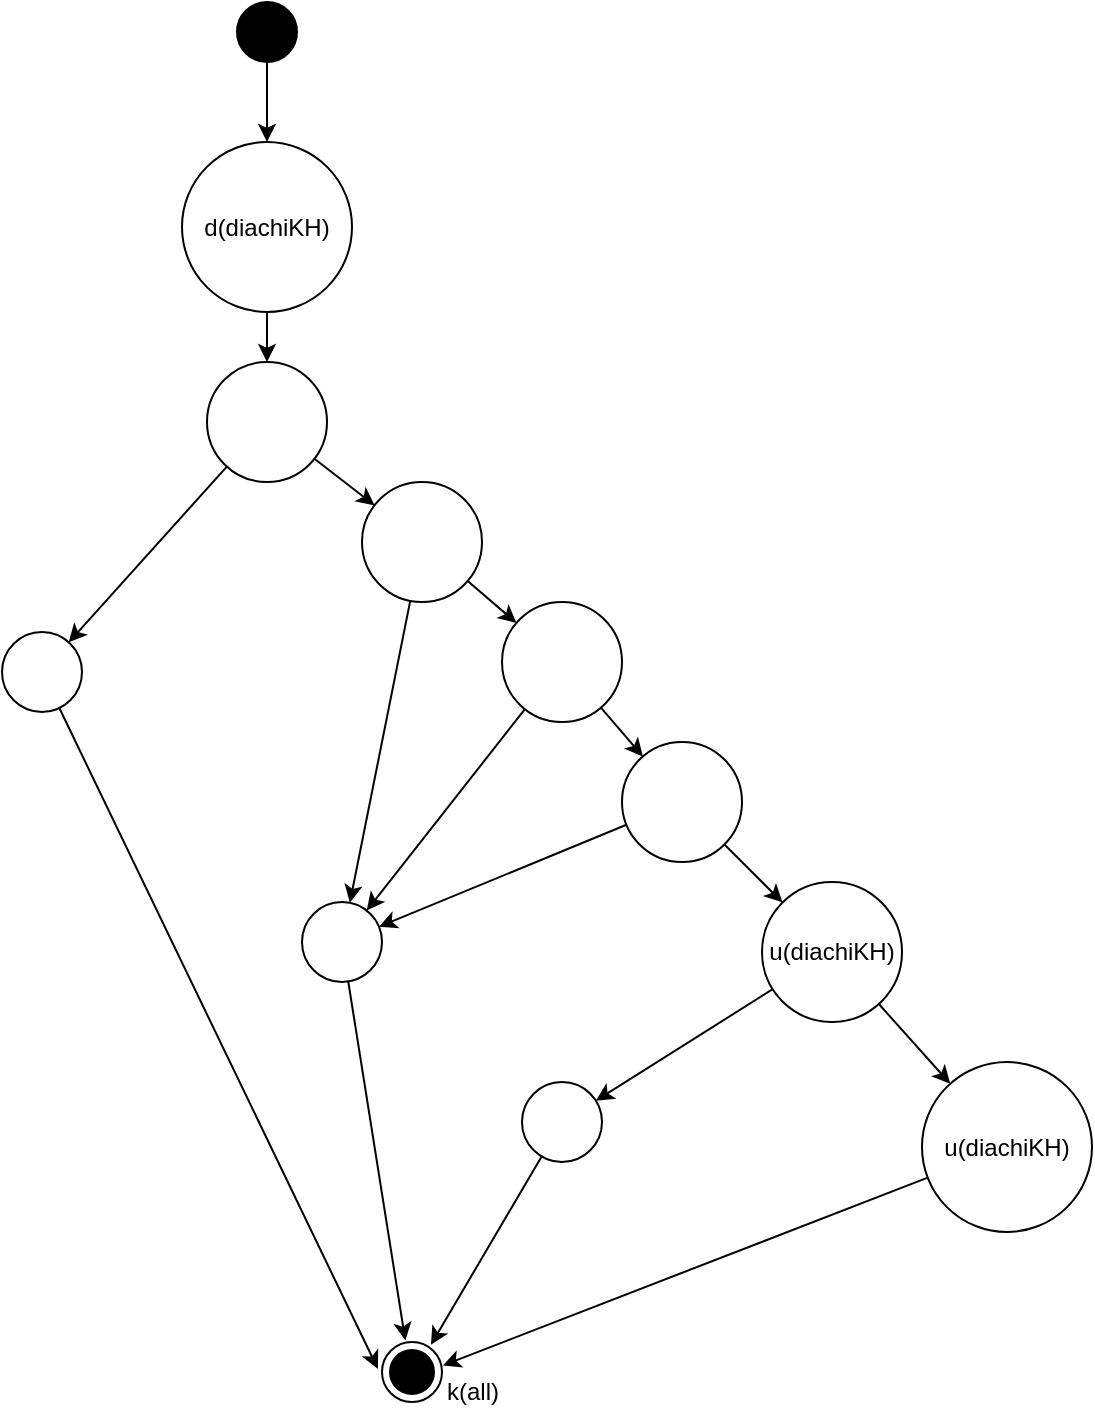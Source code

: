 <mxfile version="25.0.3" pages="4">
  <diagram id="HT4gBM5k6EM0QCJGCTTb" name="Page-2">
    <mxGraphModel dx="1858" dy="1028" grid="1" gridSize="10" guides="1" tooltips="1" connect="1" arrows="1" fold="1" page="1" pageScale="1" pageWidth="3300" pageHeight="4681" math="0" shadow="0">
      <root>
        <mxCell id="0" />
        <mxCell id="1" parent="0" />
        <mxCell id="9Lhq6CNGo00cU0peFySH-1" style="edgeStyle=orthogonalEdgeStyle;rounded=0;orthogonalLoop=1;jettySize=auto;html=1;entryX=0.5;entryY=0;entryDx=0;entryDy=0;" parent="1" source="9Lhq6CNGo00cU0peFySH-2" target="9Lhq6CNGo00cU0peFySH-4" edge="1">
          <mxGeometry relative="1" as="geometry" />
        </mxCell>
        <mxCell id="9Lhq6CNGo00cU0peFySH-2" value="" style="ellipse;fillColor=strokeColor;fontSize=11;labelPosition=left;verticalLabelPosition=middle;align=right;verticalAlign=middle;spacingRight=7;" parent="1" vertex="1">
          <mxGeometry x="797.5" y="180" width="30" height="30" as="geometry" />
        </mxCell>
        <mxCell id="9Lhq6CNGo00cU0peFySH-3" style="edgeStyle=orthogonalEdgeStyle;rounded=0;orthogonalLoop=1;jettySize=auto;html=1;exitX=0.5;exitY=1;exitDx=0;exitDy=0;entryX=0.5;entryY=0;entryDx=0;entryDy=0;" parent="1" source="9Lhq6CNGo00cU0peFySH-4" target="9Lhq6CNGo00cU0peFySH-7" edge="1">
          <mxGeometry relative="1" as="geometry" />
        </mxCell>
        <mxCell id="9Lhq6CNGo00cU0peFySH-4" value="d(diachiKH)" style="ellipse;whiteSpace=wrap;html=1;aspect=fixed;" parent="1" vertex="1">
          <mxGeometry x="770" y="250" width="85" height="85" as="geometry" />
        </mxCell>
        <mxCell id="9Lhq6CNGo00cU0peFySH-5" value="" style="rounded=0;orthogonalLoop=1;jettySize=auto;html=1;" parent="1" source="9Lhq6CNGo00cU0peFySH-7" target="9Lhq6CNGo00cU0peFySH-9" edge="1">
          <mxGeometry relative="1" as="geometry" />
        </mxCell>
        <mxCell id="9Lhq6CNGo00cU0peFySH-6" value="" style="rounded=0;orthogonalLoop=1;jettySize=auto;html=1;" parent="1" source="9Lhq6CNGo00cU0peFySH-7" target="9Lhq6CNGo00cU0peFySH-16" edge="1">
          <mxGeometry relative="1" as="geometry" />
        </mxCell>
        <mxCell id="9Lhq6CNGo00cU0peFySH-7" value="" style="ellipse;whiteSpace=wrap;html=1;aspect=fixed;" parent="1" vertex="1">
          <mxGeometry x="782.5" y="360" width="60" height="60" as="geometry" />
        </mxCell>
        <mxCell id="9Lhq6CNGo00cU0peFySH-8" value="" style="rounded=0;orthogonalLoop=1;jettySize=auto;html=1;entryX=-0.068;entryY=0.45;entryDx=0;entryDy=0;entryPerimeter=0;" parent="1" source="9Lhq6CNGo00cU0peFySH-9" target="9Lhq6CNGo00cU0peFySH-34" edge="1">
          <mxGeometry relative="1" as="geometry">
            <mxPoint x="795" y="760" as="targetPoint" />
          </mxGeometry>
        </mxCell>
        <mxCell id="9Lhq6CNGo00cU0peFySH-9" value="" style="ellipse;whiteSpace=wrap;html=1;aspect=fixed;" parent="1" vertex="1">
          <mxGeometry x="680" y="495" width="40" height="40" as="geometry" />
        </mxCell>
        <mxCell id="9Lhq6CNGo00cU0peFySH-14" value="" style="rounded=0;orthogonalLoop=1;jettySize=auto;html=1;" parent="1" source="9Lhq6CNGo00cU0peFySH-16" target="9Lhq6CNGo00cU0peFySH-18" edge="1">
          <mxGeometry relative="1" as="geometry" />
        </mxCell>
        <mxCell id="9Lhq6CNGo00cU0peFySH-15" value="" style="rounded=0;orthogonalLoop=1;jettySize=auto;html=1;" parent="1" source="9Lhq6CNGo00cU0peFySH-16" target="eaFx54Nm_vmht1-EFbct-1" edge="1">
          <mxGeometry relative="1" as="geometry" />
        </mxCell>
        <mxCell id="9Lhq6CNGo00cU0peFySH-16" value="" style="ellipse;whiteSpace=wrap;html=1;aspect=fixed;" parent="1" vertex="1">
          <mxGeometry x="860" y="420" width="60" height="60" as="geometry" />
        </mxCell>
        <mxCell id="9Lhq6CNGo00cU0peFySH-17" value="" style="rounded=0;orthogonalLoop=1;jettySize=auto;html=1;entryX=0.389;entryY=-0.026;entryDx=0;entryDy=0;entryPerimeter=0;" parent="1" source="9Lhq6CNGo00cU0peFySH-18" target="9Lhq6CNGo00cU0peFySH-34" edge="1">
          <mxGeometry relative="1" as="geometry">
            <mxPoint x="800.858" y="745.858" as="targetPoint" />
          </mxGeometry>
        </mxCell>
        <mxCell id="9Lhq6CNGo00cU0peFySH-18" value="" style="ellipse;whiteSpace=wrap;html=1;aspect=fixed;" parent="1" vertex="1">
          <mxGeometry x="830" y="630" width="40" height="40" as="geometry" />
        </mxCell>
        <mxCell id="9Lhq6CNGo00cU0peFySH-23" value="" style="rounded=0;orthogonalLoop=1;jettySize=auto;html=1;" parent="1" source="9Lhq6CNGo00cU0peFySH-25" target="9Lhq6CNGo00cU0peFySH-27" edge="1">
          <mxGeometry relative="1" as="geometry" />
        </mxCell>
        <mxCell id="9Lhq6CNGo00cU0peFySH-24" value="" style="rounded=0;orthogonalLoop=1;jettySize=auto;html=1;" parent="1" source="9Lhq6CNGo00cU0peFySH-25" target="9Lhq6CNGo00cU0peFySH-39" edge="1">
          <mxGeometry relative="1" as="geometry">
            <mxPoint x="1062.807" y="579.782" as="targetPoint" />
          </mxGeometry>
        </mxCell>
        <mxCell id="9Lhq6CNGo00cU0peFySH-25" value="u(diachiKH)" style="ellipse;whiteSpace=wrap;html=1;aspect=fixed;" parent="1" vertex="1">
          <mxGeometry x="1060" y="620" width="70" height="70" as="geometry" />
        </mxCell>
        <mxCell id="9Lhq6CNGo00cU0peFySH-26" value="" style="rounded=0;orthogonalLoop=1;jettySize=auto;html=1;entryX=0.816;entryY=0.046;entryDx=0;entryDy=0;entryPerimeter=0;" parent="1" source="9Lhq6CNGo00cU0peFySH-27" target="9Lhq6CNGo00cU0peFySH-34" edge="1">
          <mxGeometry relative="1" as="geometry">
            <mxPoint x="815" y="740" as="targetPoint" />
          </mxGeometry>
        </mxCell>
        <mxCell id="9Lhq6CNGo00cU0peFySH-27" value="" style="ellipse;whiteSpace=wrap;html=1;aspect=fixed;" parent="1" vertex="1">
          <mxGeometry x="940" y="720" width="40" height="40" as="geometry" />
        </mxCell>
        <mxCell id="9Lhq6CNGo00cU0peFySH-33" style="rounded=0;orthogonalLoop=1;jettySize=auto;html=1;entryX=1.015;entryY=0.391;entryDx=0;entryDy=0;entryPerimeter=0;" parent="1" source="9Lhq6CNGo00cU0peFySH-39" target="9Lhq6CNGo00cU0peFySH-34" edge="1">
          <mxGeometry relative="1" as="geometry">
            <mxPoint x="1080" y="610" as="sourcePoint" />
            <mxPoint x="829.142" y="745.858" as="targetPoint" />
          </mxGeometry>
        </mxCell>
        <mxCell id="9Lhq6CNGo00cU0peFySH-34" value="" style="ellipse;html=1;shape=endState;fillColor=strokeColor;fontSize=11;labelPosition=left;verticalLabelPosition=middle;align=right;verticalAlign=middle;spacingRight=7;" parent="1" vertex="1">
          <mxGeometry x="870" y="850" width="30" height="30" as="geometry" />
        </mxCell>
        <mxCell id="9Lhq6CNGo00cU0peFySH-39" value="u(diachiKH)" style="ellipse;whiteSpace=wrap;html=1;aspect=fixed;" parent="1" vertex="1">
          <mxGeometry x="1140" y="710" width="85" height="85" as="geometry" />
        </mxCell>
        <mxCell id="9Lhq6CNGo00cU0peFySH-40" value="k(all)" style="text;html=1;align=center;verticalAlign=middle;resizable=0;points=[];autosize=1;strokeColor=none;fillColor=none;" parent="1" vertex="1">
          <mxGeometry x="890" y="860" width="50" height="30" as="geometry" />
        </mxCell>
        <mxCell id="eaFx54Nm_vmht1-EFbct-3" style="rounded=0;orthogonalLoop=1;jettySize=auto;html=1;" edge="1" parent="1" source="eaFx54Nm_vmht1-EFbct-1" target="eaFx54Nm_vmht1-EFbct-2">
          <mxGeometry relative="1" as="geometry" />
        </mxCell>
        <mxCell id="eaFx54Nm_vmht1-EFbct-4" style="rounded=0;orthogonalLoop=1;jettySize=auto;html=1;" edge="1" parent="1" source="eaFx54Nm_vmht1-EFbct-1" target="9Lhq6CNGo00cU0peFySH-18">
          <mxGeometry relative="1" as="geometry" />
        </mxCell>
        <mxCell id="eaFx54Nm_vmht1-EFbct-1" value="" style="ellipse;whiteSpace=wrap;html=1;aspect=fixed;" vertex="1" parent="1">
          <mxGeometry x="930" y="480" width="60" height="60" as="geometry" />
        </mxCell>
        <mxCell id="eaFx54Nm_vmht1-EFbct-5" style="rounded=0;orthogonalLoop=1;jettySize=auto;html=1;" edge="1" parent="1" source="eaFx54Nm_vmht1-EFbct-2" target="9Lhq6CNGo00cU0peFySH-18">
          <mxGeometry relative="1" as="geometry" />
        </mxCell>
        <mxCell id="eaFx54Nm_vmht1-EFbct-6" style="rounded=0;orthogonalLoop=1;jettySize=auto;html=1;" edge="1" parent="1" source="eaFx54Nm_vmht1-EFbct-2" target="9Lhq6CNGo00cU0peFySH-25">
          <mxGeometry relative="1" as="geometry" />
        </mxCell>
        <mxCell id="eaFx54Nm_vmht1-EFbct-2" value="" style="ellipse;whiteSpace=wrap;html=1;aspect=fixed;" vertex="1" parent="1">
          <mxGeometry x="990" y="550" width="60" height="60" as="geometry" />
        </mxCell>
      </root>
    </mxGraphModel>
  </diagram>
  <diagram name="Page-1" id="0XRDkxaGJ8MRRmCMOCM4">
    <mxGraphModel dx="929" dy="514" grid="1" gridSize="10" guides="1" tooltips="1" connect="1" arrows="1" fold="1" page="1" pageScale="1" pageWidth="3300" pageHeight="4681" math="0" shadow="0">
      <root>
        <mxCell id="0" />
        <mxCell id="1" parent="0" />
        <mxCell id="SDcvAr6CtPs48peLbvJb-33" style="edgeStyle=orthogonalEdgeStyle;rounded=0;orthogonalLoop=1;jettySize=auto;html=1;entryX=0.5;entryY=0;entryDx=0;entryDy=0;" parent="1" source="SDcvAr6CtPs48peLbvJb-3" target="SDcvAr6CtPs48peLbvJb-9" edge="1">
          <mxGeometry relative="1" as="geometry" />
        </mxCell>
        <mxCell id="SDcvAr6CtPs48peLbvJb-3" value="" style="ellipse;fillColor=strokeColor;fontSize=11;labelPosition=left;verticalLabelPosition=middle;align=right;verticalAlign=middle;spacingRight=7;" parent="1" vertex="1">
          <mxGeometry x="1100" y="360" width="30" height="30" as="geometry" />
        </mxCell>
        <mxCell id="SDcvAr6CtPs48peLbvJb-34" style="edgeStyle=orthogonalEdgeStyle;rounded=0;orthogonalLoop=1;jettySize=auto;html=1;exitX=0.5;exitY=1;exitDx=0;exitDy=0;entryX=0.5;entryY=0;entryDx=0;entryDy=0;" parent="1" source="SDcvAr6CtPs48peLbvJb-9" target="SDcvAr6CtPs48peLbvJb-10" edge="1">
          <mxGeometry relative="1" as="geometry" />
        </mxCell>
        <mxCell id="SDcvAr6CtPs48peLbvJb-9" value="1" style="ellipse;whiteSpace=wrap;html=1;aspect=fixed;" parent="1" vertex="1">
          <mxGeometry x="1095" y="420" width="40" height="40" as="geometry" />
        </mxCell>
        <mxCell id="SDcvAr6CtPs48peLbvJb-36" value="" style="rounded=0;orthogonalLoop=1;jettySize=auto;html=1;" parent="1" source="SDcvAr6CtPs48peLbvJb-10" target="SDcvAr6CtPs48peLbvJb-35" edge="1">
          <mxGeometry relative="1" as="geometry" />
        </mxCell>
        <mxCell id="SDcvAr6CtPs48peLbvJb-50" value="" style="rounded=0;orthogonalLoop=1;jettySize=auto;html=1;" parent="1" source="SDcvAr6CtPs48peLbvJb-10" target="SDcvAr6CtPs48peLbvJb-49" edge="1">
          <mxGeometry relative="1" as="geometry" />
        </mxCell>
        <mxCell id="SDcvAr6CtPs48peLbvJb-10" value="2" style="ellipse;whiteSpace=wrap;html=1;aspect=fixed;" parent="1" vertex="1">
          <mxGeometry x="1095" y="490" width="40" height="40" as="geometry" />
        </mxCell>
        <mxCell id="SDcvAr6CtPs48peLbvJb-38" value="" style="rounded=0;orthogonalLoop=1;jettySize=auto;html=1;" parent="1" source="SDcvAr6CtPs48peLbvJb-35" target="SDcvAr6CtPs48peLbvJb-37" edge="1">
          <mxGeometry relative="1" as="geometry" />
        </mxCell>
        <mxCell id="SDcvAr6CtPs48peLbvJb-35" value="3" style="ellipse;whiteSpace=wrap;html=1;aspect=fixed;" parent="1" vertex="1">
          <mxGeometry x="1040" y="550" width="40" height="40" as="geometry" />
        </mxCell>
        <mxCell id="SDcvAr6CtPs48peLbvJb-44" style="rounded=0;orthogonalLoop=1;jettySize=auto;html=1;exitX=0.5;exitY=1;exitDx=0;exitDy=0;entryX=0;entryY=0.5;entryDx=0;entryDy=0;" parent="1" source="SDcvAr6CtPs48peLbvJb-47" target="-h0Y0pHWeZBDXQHOa-4n-2" edge="1">
          <mxGeometry relative="1" as="geometry">
            <mxPoint x="1104.393" y="935.607" as="targetPoint" />
          </mxGeometry>
        </mxCell>
        <mxCell id="SDcvAr6CtPs48peLbvJb-48" value="" style="rounded=0;orthogonalLoop=1;jettySize=auto;html=1;" parent="1" source="SDcvAr6CtPs48peLbvJb-37" target="SDcvAr6CtPs48peLbvJb-47" edge="1">
          <mxGeometry relative="1" as="geometry" />
        </mxCell>
        <mxCell id="SDcvAr6CtPs48peLbvJb-37" value="4" style="ellipse;whiteSpace=wrap;html=1;aspect=fixed;" parent="1" vertex="1">
          <mxGeometry x="1000" y="630" width="40" height="40" as="geometry" />
        </mxCell>
        <mxCell id="SDcvAr6CtPs48peLbvJb-47" value="5" style="ellipse;whiteSpace=wrap;html=1;aspect=fixed;" parent="1" vertex="1">
          <mxGeometry x="960" y="730" width="40" height="40" as="geometry" />
        </mxCell>
        <mxCell id="SDcvAr6CtPs48peLbvJb-59" value="" style="rounded=0;orthogonalLoop=1;jettySize=auto;html=1;entryX=0;entryY=0;entryDx=0;entryDy=0;" parent="1" source="SDcvAr6CtPs48peLbvJb-49" target="ilJLZfLIQpq3Y_imQJ0e-9" edge="1">
          <mxGeometry relative="1" as="geometry">
            <mxPoint x="1225.858" y="605.858" as="targetPoint" />
          </mxGeometry>
        </mxCell>
        <mxCell id="ilJLZfLIQpq3Y_imQJ0e-3" style="rounded=0;orthogonalLoop=1;jettySize=auto;html=1;entryX=0.34;entryY=0.009;entryDx=0;entryDy=0;entryPerimeter=0;" edge="1" parent="1" source="SDcvAr6CtPs48peLbvJb-49" target="ilJLZfLIQpq3Y_imQJ0e-1">
          <mxGeometry relative="1" as="geometry" />
        </mxCell>
        <mxCell id="SDcvAr6CtPs48peLbvJb-49" value="6" style="ellipse;whiteSpace=wrap;html=1;aspect=fixed;" parent="1" vertex="1">
          <mxGeometry x="1160" y="540" width="40" height="40" as="geometry" />
        </mxCell>
        <mxCell id="-h0Y0pHWeZBDXQHOa-4n-1" value="" style="ellipse;html=1;shape=endState;fillColor=strokeColor;fontSize=11;labelPosition=left;verticalLabelPosition=middle;align=right;verticalAlign=middle;spacingRight=7;" parent="1" vertex="1">
          <mxGeometry x="1115" y="1120" width="30" height="30" as="geometry" />
        </mxCell>
        <mxCell id="-h0Y0pHWeZBDXQHOa-4n-3" style="rounded=0;orthogonalLoop=1;jettySize=auto;html=1;" parent="1" source="-h0Y0pHWeZBDXQHOa-4n-2" target="-h0Y0pHWeZBDXQHOa-4n-1" edge="1">
          <mxGeometry relative="1" as="geometry" />
        </mxCell>
        <mxCell id="-h0Y0pHWeZBDXQHOa-4n-2" value="17" style="ellipse;whiteSpace=wrap;html=1;aspect=fixed;" parent="1" vertex="1">
          <mxGeometry x="1110" y="1040" width="40" height="40" as="geometry" />
        </mxCell>
        <mxCell id="ilJLZfLIQpq3Y_imQJ0e-4" style="rounded=0;orthogonalLoop=1;jettySize=auto;html=1;entryX=0.5;entryY=0;entryDx=0;entryDy=0;" edge="1" parent="1" source="ilJLZfLIQpq3Y_imQJ0e-1" target="ilJLZfLIQpq3Y_imQJ0e-2">
          <mxGeometry relative="1" as="geometry" />
        </mxCell>
        <mxCell id="ilJLZfLIQpq3Y_imQJ0e-1" value="9" style="ellipse;whiteSpace=wrap;html=1;aspect=fixed;" vertex="1" parent="1">
          <mxGeometry x="1100" y="730" width="40" height="40" as="geometry" />
        </mxCell>
        <mxCell id="ilJLZfLIQpq3Y_imQJ0e-7" style="rounded=0;orthogonalLoop=1;jettySize=auto;html=1;entryX=0.5;entryY=0;entryDx=0;entryDy=0;" edge="1" parent="1" source="ilJLZfLIQpq3Y_imQJ0e-2" target="ilJLZfLIQpq3Y_imQJ0e-5">
          <mxGeometry relative="1" as="geometry" />
        </mxCell>
        <mxCell id="ilJLZfLIQpq3Y_imQJ0e-2" value="10" style="ellipse;whiteSpace=wrap;html=1;aspect=fixed;" vertex="1" parent="1">
          <mxGeometry x="1100" y="810" width="40" height="40" as="geometry" />
        </mxCell>
        <mxCell id="ilJLZfLIQpq3Y_imQJ0e-8" style="rounded=0;orthogonalLoop=1;jettySize=auto;html=1;entryX=0.304;entryY=-0.037;entryDx=0;entryDy=0;entryPerimeter=0;" edge="1" parent="1" source="ilJLZfLIQpq3Y_imQJ0e-5" target="-h0Y0pHWeZBDXQHOa-4n-2">
          <mxGeometry relative="1" as="geometry" />
        </mxCell>
        <mxCell id="ilJLZfLIQpq3Y_imQJ0e-5" value="11" style="ellipse;whiteSpace=wrap;html=1;aspect=fixed;" vertex="1" parent="1">
          <mxGeometry x="1100" y="890" width="40" height="40" as="geometry" />
        </mxCell>
        <mxCell id="ilJLZfLIQpq3Y_imQJ0e-10" style="rounded=0;orthogonalLoop=1;jettySize=auto;html=1;entryX=1;entryY=0;entryDx=0;entryDy=0;" edge="1" parent="1" source="ilJLZfLIQpq3Y_imQJ0e-9" target="ilJLZfLIQpq3Y_imQJ0e-1">
          <mxGeometry relative="1" as="geometry" />
        </mxCell>
        <mxCell id="ilJLZfLIQpq3Y_imQJ0e-12" style="rounded=0;orthogonalLoop=1;jettySize=auto;html=1;entryX=0;entryY=0;entryDx=0;entryDy=0;" edge="1" parent="1" source="ilJLZfLIQpq3Y_imQJ0e-9" target="ilJLZfLIQpq3Y_imQJ0e-11">
          <mxGeometry relative="1" as="geometry" />
        </mxCell>
        <mxCell id="ilJLZfLIQpq3Y_imQJ0e-9" value="7" style="ellipse;whiteSpace=wrap;html=1;aspect=fixed;" vertex="1" parent="1">
          <mxGeometry x="1220" y="600" width="40" height="40" as="geometry" />
        </mxCell>
        <mxCell id="ilJLZfLIQpq3Y_imQJ0e-13" style="rounded=0;orthogonalLoop=1;jettySize=auto;html=1;entryX=1;entryY=0.5;entryDx=0;entryDy=0;" edge="1" parent="1" source="ilJLZfLIQpq3Y_imQJ0e-11" target="ilJLZfLIQpq3Y_imQJ0e-1">
          <mxGeometry relative="1" as="geometry" />
        </mxCell>
        <mxCell id="ilJLZfLIQpq3Y_imQJ0e-15" style="rounded=0;orthogonalLoop=1;jettySize=auto;html=1;" edge="1" parent="1" source="ilJLZfLIQpq3Y_imQJ0e-11" target="ilJLZfLIQpq3Y_imQJ0e-14">
          <mxGeometry relative="1" as="geometry" />
        </mxCell>
        <mxCell id="ilJLZfLIQpq3Y_imQJ0e-11" value="8" style="ellipse;whiteSpace=wrap;html=1;aspect=fixed;" vertex="1" parent="1">
          <mxGeometry x="1280" y="670" width="40" height="40" as="geometry" />
        </mxCell>
        <mxCell id="ilJLZfLIQpq3Y_imQJ0e-20" style="rounded=0;orthogonalLoop=1;jettySize=auto;html=1;" edge="1" parent="1" source="ilJLZfLIQpq3Y_imQJ0e-14" target="ilJLZfLIQpq3Y_imQJ0e-17">
          <mxGeometry relative="1" as="geometry" />
        </mxCell>
        <mxCell id="ilJLZfLIQpq3Y_imQJ0e-14" value="12" style="ellipse;whiteSpace=wrap;html=1;aspect=fixed;" vertex="1" parent="1">
          <mxGeometry x="1330" y="750" width="40" height="40" as="geometry" />
        </mxCell>
        <mxCell id="ilJLZfLIQpq3Y_imQJ0e-22" style="rounded=0;orthogonalLoop=1;jettySize=auto;html=1;" edge="1" parent="1" source="ilJLZfLIQpq3Y_imQJ0e-16" target="ilJLZfLIQpq3Y_imQJ0e-18">
          <mxGeometry relative="1" as="geometry" />
        </mxCell>
        <mxCell id="ilJLZfLIQpq3Y_imQJ0e-16" value="14" style="ellipse;whiteSpace=wrap;html=1;aspect=fixed;" vertex="1" parent="1">
          <mxGeometry x="1200" y="870" width="40" height="40" as="geometry" />
        </mxCell>
        <mxCell id="ilJLZfLIQpq3Y_imQJ0e-21" style="rounded=0;orthogonalLoop=1;jettySize=auto;html=1;exitX=0;exitY=1;exitDx=0;exitDy=0;" edge="1" parent="1" source="ilJLZfLIQpq3Y_imQJ0e-17" target="ilJLZfLIQpq3Y_imQJ0e-16">
          <mxGeometry relative="1" as="geometry" />
        </mxCell>
        <mxCell id="ilJLZfLIQpq3Y_imQJ0e-17" value="13" style="ellipse;whiteSpace=wrap;html=1;aspect=fixed;" vertex="1" parent="1">
          <mxGeometry x="1260" y="810" width="40" height="40" as="geometry" />
        </mxCell>
        <mxCell id="ilJLZfLIQpq3Y_imQJ0e-19" style="rounded=0;orthogonalLoop=1;jettySize=auto;html=1;entryX=1;entryY=0;entryDx=0;entryDy=0;" edge="1" parent="1" source="ilJLZfLIQpq3Y_imQJ0e-18" target="-h0Y0pHWeZBDXQHOa-4n-2">
          <mxGeometry relative="1" as="geometry" />
        </mxCell>
        <mxCell id="ilJLZfLIQpq3Y_imQJ0e-24" style="rounded=0;orthogonalLoop=1;jettySize=auto;html=1;exitX=1;exitY=1;exitDx=0;exitDy=0;" edge="1" parent="1" source="ilJLZfLIQpq3Y_imQJ0e-14" target="ilJLZfLIQpq3Y_imQJ0e-23">
          <mxGeometry relative="1" as="geometry" />
        </mxCell>
        <mxCell id="ilJLZfLIQpq3Y_imQJ0e-18" value="15" style="ellipse;whiteSpace=wrap;html=1;aspect=fixed;" vertex="1" parent="1">
          <mxGeometry x="1160" y="940" width="40" height="40" as="geometry" />
        </mxCell>
        <mxCell id="ilJLZfLIQpq3Y_imQJ0e-25" style="rounded=0;orthogonalLoop=1;jettySize=auto;html=1;entryX=1;entryY=0.5;entryDx=0;entryDy=0;" edge="1" parent="1" source="ilJLZfLIQpq3Y_imQJ0e-23" target="-h0Y0pHWeZBDXQHOa-4n-2">
          <mxGeometry relative="1" as="geometry" />
        </mxCell>
        <mxCell id="ilJLZfLIQpq3Y_imQJ0e-23" value="16" style="ellipse;whiteSpace=wrap;html=1;aspect=fixed;" vertex="1" parent="1">
          <mxGeometry x="1380" y="830" width="40" height="40" as="geometry" />
        </mxCell>
      </root>
    </mxGraphModel>
  </diagram>
  <diagram id="5SNa8ftEBXGv_axdZT7S" name="Page-4">
    <mxGraphModel dx="1061" dy="587" grid="1" gridSize="10" guides="1" tooltips="1" connect="1" arrows="1" fold="1" page="1" pageScale="1" pageWidth="3300" pageHeight="4681" math="0" shadow="0">
      <root>
        <mxCell id="0" />
        <mxCell id="1" parent="0" />
        <mxCell id="XQcsihGGQft_ySXD6dOj-1" value="" style="endArrow=none;html=1;rounded=0;" edge="1" parent="1">
          <mxGeometry width="50" height="50" relative="1" as="geometry">
            <mxPoint x="310" y="250" as="sourcePoint" />
            <mxPoint x="1110" y="250" as="targetPoint" />
          </mxGeometry>
        </mxCell>
        <mxCell id="XQcsihGGQft_ySXD6dOj-2" value="" style="endArrow=none;html=1;rounded=0;" edge="1" parent="1">
          <mxGeometry width="50" height="50" relative="1" as="geometry">
            <mxPoint x="710" y="290" as="sourcePoint" />
            <mxPoint x="710" y="210" as="targetPoint" />
          </mxGeometry>
        </mxCell>
        <mxCell id="XQcsihGGQft_ySXD6dOj-3" value="3" style="edgeLabel;html=1;align=center;verticalAlign=middle;resizable=0;points=[];" vertex="1" connectable="0" parent="XQcsihGGQft_ySXD6dOj-2">
          <mxGeometry x="-0.706" y="1" relative="1" as="geometry">
            <mxPoint as="offset" />
          </mxGeometry>
        </mxCell>
        <mxCell id="XQcsihGGQft_ySXD6dOj-4" value="" style="endArrow=none;html=1;rounded=0;" edge="1" parent="1">
          <mxGeometry width="50" height="50" relative="1" as="geometry">
            <mxPoint x="350" y="290" as="sourcePoint" />
            <mxPoint x="350" y="210" as="targetPoint" />
          </mxGeometry>
        </mxCell>
        <mxCell id="XQcsihGGQft_ySXD6dOj-5" value="0" style="edgeLabel;html=1;align=center;verticalAlign=middle;resizable=0;points=[];" vertex="1" connectable="0" parent="XQcsihGGQft_ySXD6dOj-4">
          <mxGeometry x="-0.706" y="2" relative="1" as="geometry">
            <mxPoint as="offset" />
          </mxGeometry>
        </mxCell>
        <mxCell id="XQcsihGGQft_ySXD6dOj-6" value="" style="endArrow=none;html=1;rounded=0;" edge="1" parent="1">
          <mxGeometry width="50" height="50" relative="1" as="geometry">
            <mxPoint x="469.5" y="290" as="sourcePoint" />
            <mxPoint x="469.5" y="210" as="targetPoint" />
          </mxGeometry>
        </mxCell>
        <mxCell id="XQcsihGGQft_ySXD6dOj-7" value="1" style="edgeLabel;html=1;align=center;verticalAlign=middle;resizable=0;points=[];" vertex="1" connectable="0" parent="XQcsihGGQft_ySXD6dOj-6">
          <mxGeometry x="-0.706" y="1" relative="1" as="geometry">
            <mxPoint x="2" y="1" as="offset" />
          </mxGeometry>
        </mxCell>
        <mxCell id="XQcsihGGQft_ySXD6dOj-8" value="" style="endArrow=none;html=1;rounded=0;" edge="1" parent="1">
          <mxGeometry width="50" height="50" relative="1" as="geometry">
            <mxPoint x="830" y="290" as="sourcePoint" />
            <mxPoint x="830" y="210" as="targetPoint" />
          </mxGeometry>
        </mxCell>
        <mxCell id="XQcsihGGQft_ySXD6dOj-9" value="14" style="edgeLabel;html=1;align=center;verticalAlign=middle;resizable=0;points=[];" vertex="1" connectable="0" parent="XQcsihGGQft_ySXD6dOj-8">
          <mxGeometry x="-0.706" y="1" relative="1" as="geometry">
            <mxPoint as="offset" />
          </mxGeometry>
        </mxCell>
        <mxCell id="XQcsihGGQft_ySXD6dOj-10" value="" style="endArrow=none;html=1;rounded=0;" edge="1" parent="1">
          <mxGeometry width="50" height="50" relative="1" as="geometry">
            <mxPoint x="950.59" y="290" as="sourcePoint" />
            <mxPoint x="950.59" y="210" as="targetPoint" />
          </mxGeometry>
        </mxCell>
        <mxCell id="XQcsihGGQft_ySXD6dOj-11" value="15" style="edgeLabel;html=1;align=center;verticalAlign=middle;resizable=0;points=[];" vertex="1" connectable="0" parent="XQcsihGGQft_ySXD6dOj-10">
          <mxGeometry x="-0.647" y="2" relative="1" as="geometry">
            <mxPoint x="2" y="4" as="offset" />
          </mxGeometry>
        </mxCell>
        <mxCell id="XQcsihGGQft_ySXD6dOj-12" value="" style="endArrow=none;html=1;rounded=0;" edge="1" parent="1">
          <mxGeometry width="50" height="50" relative="1" as="geometry">
            <mxPoint x="1070.59" y="290" as="sourcePoint" />
            <mxPoint x="1070.59" y="210" as="targetPoint" />
          </mxGeometry>
        </mxCell>
        <mxCell id="XQcsihGGQft_ySXD6dOj-13" value="16" style="edgeLabel;html=1;align=center;verticalAlign=middle;resizable=0;points=[];" vertex="1" connectable="0" parent="XQcsihGGQft_ySXD6dOj-12">
          <mxGeometry x="-0.588" y="1" relative="1" as="geometry">
            <mxPoint y="6" as="offset" />
          </mxGeometry>
        </mxCell>
        <mxCell id="XQcsihGGQft_ySXD6dOj-14" value="VÙNG HỢP LỆ" style="rounded=0;whiteSpace=wrap;html=1;" vertex="1" parent="1">
          <mxGeometry x="590" y="230" width="360" height="20" as="geometry" />
        </mxCell>
        <mxCell id="XQcsihGGQft_ySXD6dOj-15" value="THÊM MÀU SẮC SẢN PHẨM" style="text;html=1;align=center;verticalAlign=middle;resizable=0;points=[];autosize=1;strokeColor=none;fillColor=none;" vertex="1" parent="1">
          <mxGeometry x="660" y="130" width="180" height="30" as="geometry" />
        </mxCell>
        <mxCell id="XQcsihGGQft_ySXD6dOj-16" value="Chú thích:&lt;br&gt;x: số ký tự" style="rounded=0;whiteSpace=wrap;html=1;" vertex="1" parent="1">
          <mxGeometry x="410" y="130" width="120" height="60" as="geometry" />
        </mxCell>
        <mxCell id="XQcsihGGQft_ySXD6dOj-17" value="TC1: x = 0&lt;br&gt;(không hợp lệ)" style="text;html=1;align=center;verticalAlign=middle;resizable=0;points=[];autosize=1;strokeColor=none;fillColor=none;" vertex="1" parent="1">
          <mxGeometry x="300" y="290" width="100" height="40" as="geometry" />
        </mxCell>
        <mxCell id="XQcsihGGQft_ySXD6dOj-18" value="TC2: x = 1&lt;br&gt;(không hợp lệ)" style="text;html=1;align=center;verticalAlign=middle;resizable=0;points=[];autosize=1;strokeColor=none;fillColor=none;" vertex="1" parent="1">
          <mxGeometry x="420" y="290" width="100" height="40" as="geometry" />
        </mxCell>
        <mxCell id="XQcsihGGQft_ySXD6dOj-19" value="TC4: x = 3&lt;br&gt;(hợp lệ)" style="text;html=1;align=center;verticalAlign=middle;resizable=0;points=[];autosize=1;strokeColor=none;fillColor=none;" vertex="1" parent="1">
          <mxGeometry x="670" y="290" width="80" height="40" as="geometry" />
        </mxCell>
        <mxCell id="XQcsihGGQft_ySXD6dOj-20" value="TC5: x = 14&lt;br&gt;(hợp lệ)" style="text;html=1;align=center;verticalAlign=middle;resizable=0;points=[];autosize=1;strokeColor=none;fillColor=none;" vertex="1" parent="1">
          <mxGeometry x="785" y="290" width="90" height="40" as="geometry" />
        </mxCell>
        <mxCell id="XQcsihGGQft_ySXD6dOj-21" value="TC6: x = 15&lt;br&gt;(hợp lệ)" style="text;html=1;align=center;verticalAlign=middle;resizable=0;points=[];autosize=1;strokeColor=none;fillColor=none;" vertex="1" parent="1">
          <mxGeometry x="905.59" y="290" width="90" height="40" as="geometry" />
        </mxCell>
        <mxCell id="XQcsihGGQft_ySXD6dOj-22" value="TC7: x = 16&lt;br&gt;(không hợp lệ)" style="text;html=1;align=center;verticalAlign=middle;resizable=0;points=[];autosize=1;strokeColor=none;fillColor=none;" vertex="1" parent="1">
          <mxGeometry x="1020.59" y="290" width="100" height="40" as="geometry" />
        </mxCell>
        <mxCell id="XQcsihGGQft_ySXD6dOj-23" value="TC3: x = 2&lt;br&gt;(hợp lệ)" style="text;html=1;align=center;verticalAlign=middle;resizable=0;points=[];autosize=1;strokeColor=none;fillColor=none;" vertex="1" parent="1">
          <mxGeometry x="550" y="290" width="80" height="40" as="geometry" />
        </mxCell>
        <mxCell id="XQcsihGGQft_ySXD6dOj-24" value="" style="endArrow=none;html=1;rounded=0;" edge="1" parent="1">
          <mxGeometry width="50" height="50" relative="1" as="geometry">
            <mxPoint x="590" y="290" as="sourcePoint" />
            <mxPoint x="590" y="210" as="targetPoint" />
            <Array as="points">
              <mxPoint x="590" y="250" />
            </Array>
          </mxGeometry>
        </mxCell>
        <mxCell id="XQcsihGGQft_ySXD6dOj-25" value="2" style="edgeLabel;html=1;align=center;verticalAlign=middle;resizable=0;points=[];" vertex="1" connectable="0" parent="XQcsihGGQft_ySXD6dOj-24">
          <mxGeometry x="-0.729" y="3" relative="1" as="geometry">
            <mxPoint y="1" as="offset" />
          </mxGeometry>
        </mxCell>
      </root>
    </mxGraphModel>
  </diagram>
  <diagram id="gZ0tEoZuQSUPYvwVcLYd" name="Page-3">
    <mxGraphModel dx="1061" dy="587" grid="1" gridSize="10" guides="1" tooltips="1" connect="1" arrows="1" fold="1" page="1" pageScale="1" pageWidth="3300" pageHeight="4681" math="0" shadow="0">
      <root>
        <mxCell id="0" />
        <mxCell id="1" parent="0" />
        <mxCell id="UXEZ9jactyvSo2chFANo-2" value="" style="endArrow=none;html=1;rounded=0;" parent="1" edge="1">
          <mxGeometry width="50" height="50" relative="1" as="geometry">
            <mxPoint x="120" y="240" as="sourcePoint" />
            <mxPoint x="920" y="240" as="targetPoint" />
          </mxGeometry>
        </mxCell>
        <mxCell id="UXEZ9jactyvSo2chFANo-4" value="" style="endArrow=none;html=1;rounded=0;" parent="1" edge="1">
          <mxGeometry width="50" height="50" relative="1" as="geometry">
            <mxPoint x="520" y="280" as="sourcePoint" />
            <mxPoint x="520" y="200" as="targetPoint" />
          </mxGeometry>
        </mxCell>
        <mxCell id="UXEZ9jactyvSo2chFANo-19" value="3" style="edgeLabel;html=1;align=center;verticalAlign=middle;resizable=0;points=[];" parent="UXEZ9jactyvSo2chFANo-4" vertex="1" connectable="0">
          <mxGeometry x="-0.706" y="1" relative="1" as="geometry">
            <mxPoint as="offset" />
          </mxGeometry>
        </mxCell>
        <mxCell id="UXEZ9jactyvSo2chFANo-5" value="" style="endArrow=none;html=1;rounded=0;" parent="1" edge="1">
          <mxGeometry width="50" height="50" relative="1" as="geometry">
            <mxPoint x="160" y="280" as="sourcePoint" />
            <mxPoint x="160" y="200" as="targetPoint" />
          </mxGeometry>
        </mxCell>
        <mxCell id="UXEZ9jactyvSo2chFANo-17" value="0" style="edgeLabel;html=1;align=center;verticalAlign=middle;resizable=0;points=[];" parent="UXEZ9jactyvSo2chFANo-5" vertex="1" connectable="0">
          <mxGeometry x="-0.706" y="2" relative="1" as="geometry">
            <mxPoint as="offset" />
          </mxGeometry>
        </mxCell>
        <mxCell id="UXEZ9jactyvSo2chFANo-6" value="" style="endArrow=none;html=1;rounded=0;" parent="1" edge="1">
          <mxGeometry width="50" height="50" relative="1" as="geometry">
            <mxPoint x="279.5" y="280" as="sourcePoint" />
            <mxPoint x="279.5" y="200" as="targetPoint" />
          </mxGeometry>
        </mxCell>
        <mxCell id="UXEZ9jactyvSo2chFANo-18" value="1" style="edgeLabel;html=1;align=center;verticalAlign=middle;resizable=0;points=[];" parent="UXEZ9jactyvSo2chFANo-6" vertex="1" connectable="0">
          <mxGeometry x="-0.706" y="1" relative="1" as="geometry">
            <mxPoint x="2" y="1" as="offset" />
          </mxGeometry>
        </mxCell>
        <mxCell id="UXEZ9jactyvSo2chFANo-7" value="" style="endArrow=none;html=1;rounded=0;" parent="1" edge="1">
          <mxGeometry width="50" height="50" relative="1" as="geometry">
            <mxPoint x="640" y="280" as="sourcePoint" />
            <mxPoint x="640" y="200" as="targetPoint" />
          </mxGeometry>
        </mxCell>
        <mxCell id="UXEZ9jactyvSo2chFANo-20" value="19" style="edgeLabel;html=1;align=center;verticalAlign=middle;resizable=0;points=[];" parent="UXEZ9jactyvSo2chFANo-7" vertex="1" connectable="0">
          <mxGeometry x="-0.706" y="1" relative="1" as="geometry">
            <mxPoint as="offset" />
          </mxGeometry>
        </mxCell>
        <mxCell id="UXEZ9jactyvSo2chFANo-8" value="" style="endArrow=none;html=1;rounded=0;" parent="1" edge="1">
          <mxGeometry width="50" height="50" relative="1" as="geometry">
            <mxPoint x="760.59" y="280" as="sourcePoint" />
            <mxPoint x="760.59" y="200" as="targetPoint" />
          </mxGeometry>
        </mxCell>
        <mxCell id="UXEZ9jactyvSo2chFANo-21" value="20" style="edgeLabel;html=1;align=center;verticalAlign=middle;resizable=0;points=[];" parent="UXEZ9jactyvSo2chFANo-8" vertex="1" connectable="0">
          <mxGeometry x="-0.647" y="2" relative="1" as="geometry">
            <mxPoint x="2" y="4" as="offset" />
          </mxGeometry>
        </mxCell>
        <mxCell id="UXEZ9jactyvSo2chFANo-9" value="" style="endArrow=none;html=1;rounded=0;" parent="1" edge="1">
          <mxGeometry width="50" height="50" relative="1" as="geometry">
            <mxPoint x="880.59" y="280" as="sourcePoint" />
            <mxPoint x="880.59" y="200" as="targetPoint" />
          </mxGeometry>
        </mxCell>
        <mxCell id="UXEZ9jactyvSo2chFANo-22" value="21" style="edgeLabel;html=1;align=center;verticalAlign=middle;resizable=0;points=[];" parent="UXEZ9jactyvSo2chFANo-9" vertex="1" connectable="0">
          <mxGeometry x="-0.588" y="1" relative="1" as="geometry">
            <mxPoint y="6" as="offset" />
          </mxGeometry>
        </mxCell>
        <mxCell id="UXEZ9jactyvSo2chFANo-10" value="VÙNG HỢP LỆ" style="rounded=0;whiteSpace=wrap;html=1;" parent="1" vertex="1">
          <mxGeometry x="400" y="220" width="360" height="20" as="geometry" />
        </mxCell>
        <mxCell id="UXEZ9jactyvSo2chFANo-11" value="THÊM THƯƠNG HIỆU" style="text;html=1;align=center;verticalAlign=middle;resizable=0;points=[];autosize=1;strokeColor=none;fillColor=none;" parent="1" vertex="1">
          <mxGeometry x="485" y="120" width="150" height="30" as="geometry" />
        </mxCell>
        <mxCell id="UXEZ9jactyvSo2chFANo-12" value="Chú thích:&lt;br&gt;x: số ký tự" style="rounded=0;whiteSpace=wrap;html=1;" parent="1" vertex="1">
          <mxGeometry x="220" y="120" width="120" height="60" as="geometry" />
        </mxCell>
        <mxCell id="UXEZ9jactyvSo2chFANo-14" value="TC1: x = 0&lt;br&gt;(không hợp lệ)" style="text;html=1;align=center;verticalAlign=middle;resizable=0;points=[];autosize=1;strokeColor=none;fillColor=none;" parent="1" vertex="1">
          <mxGeometry x="110" y="280" width="100" height="40" as="geometry" />
        </mxCell>
        <mxCell id="UXEZ9jactyvSo2chFANo-16" value="TC2: x = 1&lt;br&gt;(không hợp lệ)" style="text;html=1;align=center;verticalAlign=middle;resizable=0;points=[];autosize=1;strokeColor=none;fillColor=none;" parent="1" vertex="1">
          <mxGeometry x="230" y="280" width="100" height="40" as="geometry" />
        </mxCell>
        <mxCell id="UXEZ9jactyvSo2chFANo-23" value="TC4: x = 3&lt;br&gt;(hợp lệ)" style="text;html=1;align=center;verticalAlign=middle;resizable=0;points=[];autosize=1;strokeColor=none;fillColor=none;" parent="1" vertex="1">
          <mxGeometry x="480" y="280" width="80" height="40" as="geometry" />
        </mxCell>
        <mxCell id="UXEZ9jactyvSo2chFANo-24" value="TC5: x = 19&lt;br&gt;(hợp lệ)" style="text;html=1;align=center;verticalAlign=middle;resizable=0;points=[];autosize=1;strokeColor=none;fillColor=none;" parent="1" vertex="1">
          <mxGeometry x="595" y="280" width="90" height="40" as="geometry" />
        </mxCell>
        <mxCell id="UXEZ9jactyvSo2chFANo-25" value="TC6: x = 20&lt;br&gt;(hợp lệ)" style="text;html=1;align=center;verticalAlign=middle;resizable=0;points=[];autosize=1;strokeColor=none;fillColor=none;" parent="1" vertex="1">
          <mxGeometry x="715.59" y="280" width="90" height="40" as="geometry" />
        </mxCell>
        <mxCell id="UXEZ9jactyvSo2chFANo-26" value="TC7: x = 21&lt;br&gt;(không hợp lệ)" style="text;html=1;align=center;verticalAlign=middle;resizable=0;points=[];autosize=1;strokeColor=none;fillColor=none;" parent="1" vertex="1">
          <mxGeometry x="830.59" y="280" width="100" height="40" as="geometry" />
        </mxCell>
        <mxCell id="IovwohJBmpKx6Jx2zgBh-1" value="TC3: x = 2&lt;br&gt;(hợp lệ)" style="text;html=1;align=center;verticalAlign=middle;resizable=0;points=[];autosize=1;strokeColor=none;fillColor=none;" vertex="1" parent="1">
          <mxGeometry x="360" y="280" width="80" height="40" as="geometry" />
        </mxCell>
        <mxCell id="IovwohJBmpKx6Jx2zgBh-2" value="" style="endArrow=none;html=1;rounded=0;" edge="1" parent="1">
          <mxGeometry width="50" height="50" relative="1" as="geometry">
            <mxPoint x="400" y="280" as="sourcePoint" />
            <mxPoint x="400" y="200" as="targetPoint" />
            <Array as="points">
              <mxPoint x="400" y="240" />
            </Array>
          </mxGeometry>
        </mxCell>
        <mxCell id="IovwohJBmpKx6Jx2zgBh-4" value="2" style="edgeLabel;html=1;align=center;verticalAlign=middle;resizable=0;points=[];" vertex="1" connectable="0" parent="IovwohJBmpKx6Jx2zgBh-2">
          <mxGeometry x="-0.729" y="3" relative="1" as="geometry">
            <mxPoint y="1" as="offset" />
          </mxGeometry>
        </mxCell>
      </root>
    </mxGraphModel>
  </diagram>
</mxfile>
